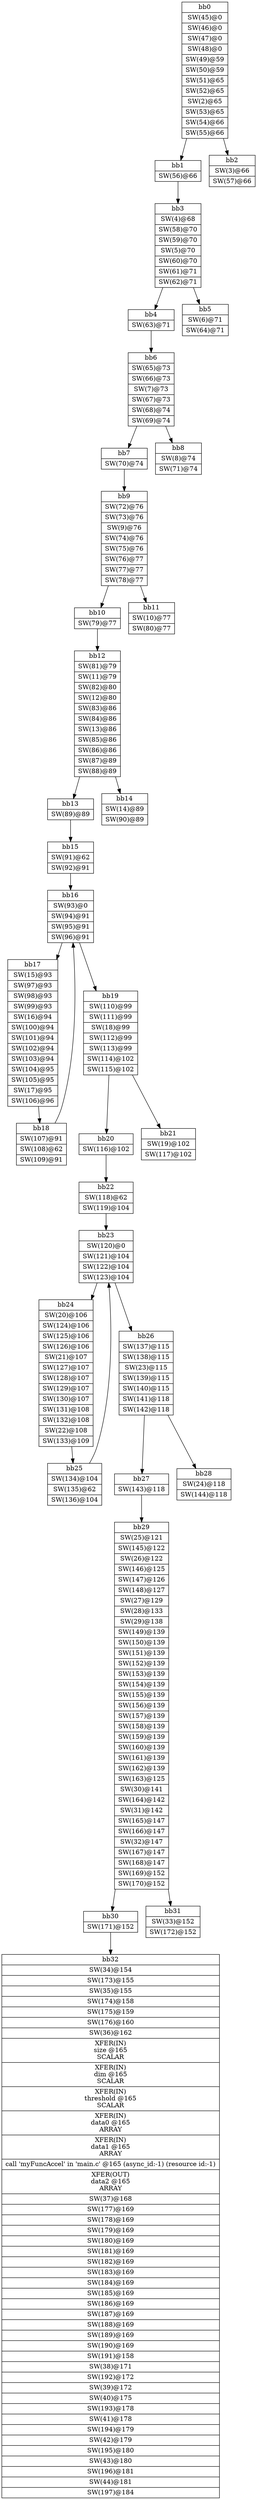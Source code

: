 digraph CDFG {
node [shape=record];
bb0 [shape=record, label = "{bb0|<x0x318f670>SW(45)@0\n|<x0x318f810>SW(46)@0\n|<x0x31980d0>SW(47)@0\n|<x0x3197570>SW(48)@0\n|<x0x31976d0>SW(49)@59\n|<x0x3197830>SW(50)@59\n|<x0x3197990>SW(51)@65\n|<x0x3197ac0>SW(52)@65\n|<x0x264c700>SW(2)@65\n|<x0x3198980>SW(53)@65\n|<x0x31982b0>SW(54)@66\n|<x0x31984b0>SW(55)@66\n}"];
bb1 [shape=record, label = "{bb1|<x0x3198640>SW(56)@66\n}"];
bb2 [shape=record, label = "{bb2|<x0x26674e0>SW(3)@66\n|<x0x3198800>SW(57)@66\n}"];
bb3 [shape=record, label = "{bb3|<x0x318bb40>SW(4)@68\n|<x0x3195b90>SW(58)@70\n|<x0x31953f0>SW(59)@70\n|<x0x318b510>SW(5)@70\n|<x0x3195730>SW(60)@70\n|<x0x3195910>SW(61)@71\n|<x0x3196670>SW(62)@71\n}"];
bb4 [shape=record, label = "{bb4|<x0x3196f80>SW(63)@71\n}"];
bb5 [shape=record, label = "{bb5|<x0x318b840>SW(6)@71\n|<x0x3197120>SW(64)@71\n}"];
bb6 [shape=record, label = "{bb6|<x0x3196110>SW(65)@73\n|<x0x319aa30>SW(66)@73\n|<x0x318b9d0>SW(7)@73\n|<x0x3196940>SW(67)@73\n|<x0x3196b20>SW(68)@74\n|<x0x3196d20>SW(69)@74\n}"];
bb7 [shape=record, label = "{bb7|<x0x3196eb0>SW(70)@74\n}"];
bb8 [shape=record, label = "{bb8|<x0x3189c60>SW(8)@74\n|<x0x319abc0>SW(71)@74\n}"];
bb9 [shape=record, label = "{bb9|<x0x319aee0>SW(72)@76\n|<x0x319b130>SW(73)@76\n|<x0x318afa0>SW(9)@76\n|<x0x3199790>SW(74)@76\n|<x0x3199040>SW(75)@76\n|<x0x3199240>SW(76)@77\n|<x0x3199410>SW(77)@77\n|<x0x31995a0>SW(78)@77\n}"];
bb10 [shape=record, label = "{bb10|<x0x319a0e0>SW(79)@77\n}"];
bb11 [shape=record, label = "{bb11|<x0x3189d60>SW(10)@77\n|<x0x3199980>SW(80)@77\n}"];
bb12 [shape=record, label = "{bb12|<x0x3199ca0>SW(81)@79\n|<x0x3189640>SW(11)@79\n|<x0x3199fe0>SW(82)@80\n|<x0x3189920>SW(12)@80\n|<x0x319a3f0>SW(83)@86\n|<x0x319a5f0>SW(84)@86\n|<x0x318a670>SW(13)@86\n|<x0x319a810>SW(85)@86\n|<x0x319dbc0>SW(86)@86\n|<x0x319d4a0>SW(87)@89\n|<x0x319d670>SW(88)@89\n}"];
bb13 [shape=record, label = "{bb13|<x0x319d800>SW(89)@89\n}"];
bb14 [shape=record, label = "{bb14|<x0x318a860>SW(14)@89\n|<x0x319d9d0>SW(90)@89\n}"];
bb15 [shape=record, label = "{bb15|<x0x319bd80>SW(91)@62\n|<x0x319b5e0>SW(92)@91\n}"];
bb16 [shape=record, label = "{bb16|<x0x319b8f0>SW(93)@0\n|<x0x319baf0>SW(94)@91\n|<x0x319cfd0>SW(95)@91\n|<x0x319d1c0>SW(96)@91\n}"];
bb17 [shape=record, label = "{bb17|<x0x318aac0>SW(15)@93\n|<x0x319d320>SW(97)@93\n|<x0x319c870>SW(98)@93\n|<x0x319cbb0>SW(99)@93\n|<x0x3189f20>SW(16)@94\n|<x0x319cd70>SW(100)@94\n|<x0x31a0480>SW(101)@94\n|<x0x319fcc0>SW(102)@94\n|<x0x319fe80>SW(103)@94\n|<x0x31a0050>SW(104)@95\n|<x0x31a0220>SW(105)@95\n|<x0x318a390>SW(17)@95\n|<x0x31a0de0>SW(106)@96\n}"];
bb18 [shape=record, label = "{bb18|<x0x31a0690>SW(107)@91\n|<x0x31a08a0>SW(108)@62\n|<x0x31a0bb0>SW(109)@91\n}"];
bb19 [shape=record, label = "{bb19|<x0x31a1690>SW(110)@99\n|<x0x31a0ed0>SW(111)@99\n|<x0x318a4f0>SW(18)@99\n|<x0x31a11f0>SW(112)@99\n|<x0x31a13b0>SW(113)@99\n|<x0x31a15a0>SW(114)@102\n|<x0x31a1860>SW(115)@102\n}"];
bb20 [shape=record, label = "{bb20|<x0x31a1a60>SW(116)@102\n}"];
bb21 [shape=record, label = "{bb21|<x0x318e400>SW(19)@102\n|<x0x31a1c30>SW(117)@102\n}"];
bb22 [shape=record, label = "{bb22|<x0x31a2850>SW(118)@62\n|<x0x31a2250>SW(119)@104\n}"];
bb23 [shape=record, label = "{bb23|<x0x31a2560>SW(120)@0\n|<x0x31a2760>SW(121)@104\n|<x0x31a2ac0>SW(122)@104\n|<x0x31a2c90>SW(123)@104\n}"];
bb24 [shape=record, label = "{bb24|<x0x318e020>SW(20)@106\n|<x0x31a2df0>SW(124)@106\n|<x0x31a2fc0>SW(125)@106\n|<x0x319e680>SW(126)@106\n|<x0x318e260>SW(21)@107\n|<x0x319dec0>SW(127)@107\n|<x0x319e090>SW(128)@107\n|<x0x319e2c0>SW(129)@107\n|<x0x319e480>SW(130)@107\n|<x0x319f000>SW(131)@108\n|<x0x319f910>SW(132)@108\n|<x0x318c550>SW(22)@108\n|<x0x319fb00>SW(133)@109\n}"];
bb25 [shape=record, label = "{bb25|<x0x319e8f0>SW(134)@104\n|<x0x319eb00>SW(135)@62\n|<x0x319ee10>SW(136)@104\n}"];
bb26 [shape=record, label = "{bb26|<x0x31a5170>SW(137)@115\n|<x0x319f130>SW(138)@115\n|<x0x318bd60>SW(23)@115\n|<x0x319f440>SW(139)@115\n|<x0x319f600>SW(140)@115\n|<x0x319f7f0>SW(141)@118\n|<x0x31a5be0>SW(142)@118\n}"];
bb27 [shape=record, label = "{bb27|<x0x31a5420>SW(143)@118\n}"];
bb28 [shape=record, label = "{bb28|<x0x318bec0>SW(24)@118\n|<x0x31a55f0>SW(144)@118\n}"];
bb29 [shape=record, label = "{bb29|<x0x318c390>SW(25)@121\n|<x0x31a5910>SW(145)@122\n|<x0x318cf60>SW(26)@122\n|<x0x31a6610>SW(146)@125\n|<x0x31a6040>SW(147)@126\n|<x0x31a6260>SW(148)@127\n|<x0x318d870>SW(27)@129\n|<x0x318da60>SW(28)@133\n|<x0x318c960>SW(29)@138\n|<x0x31a6460>SW(149)@139\n|<x0x31a6f20>SW(150)@139\n|<x0x31a67d0>SW(151)@139\n|<x0x31a69d0>SW(152)@139\n|<x0x31a6ba0>SW(153)@139\n|<x0x31a6da0>SW(154)@139\n|<x0x31a7930>SW(155)@139\n|<x0x31a71f0>SW(156)@139\n|<x0x31a73c0>SW(157)@139\n|<x0x31a75c0>SW(158)@139\n|<x0x31a7790>SW(159)@139\n|<x0x31a39e0>SW(160)@139\n|<x0x31a4bb0>SW(161)@139\n|<x0x31a4d80>SW(162)@139\n|<x0x31a4f50>SW(163)@125\n|<x0x318cbd0>SW(30)@141\n|<x0x31a3ae0>SW(164)@142\n|<x0x3190680>SW(31)@142\n|<x0x31a43f0>SW(165)@147\n|<x0x31a4620>SW(166)@147\n|<x0x318d120>SW(32)@147\n|<x0x31a4840>SW(167)@147\n|<x0x31a4a00>SW(168)@147\n|<x0x31a3370>SW(169)@152\n|<x0x31a3540>SW(170)@152\n}"];
bb30 [shape=record, label = "{bb30|<x0x31a3740>SW(171)@152\n}"];
bb31 [shape=record, label = "{bb31|<x0x318d310>SW(33)@152\n|<x0x31a3910>SW(172)@152\n}"];
bb32 [shape=record, label = "{bb32|<x0x318d4c0>SW(34)@154\n|<x0x31a3dd0>SW(173)@155\n|<x0x3190f80>SW(35)@155\n|<x0x31a4110>SW(174)@158\n|<x0x319c0c0>SW(175)@159\n|<x0x319c2e0>SW(176)@160\n|<x0x3190940>SW(36)@162\n|<x0x31aa370>XFER(IN)\nsize @165\nSCALAR\n|<x0x31ab580>XFER(IN)\ndim @165\nSCALAR\n|<x0x31acf40>XFER(IN)\nthreshold @165\nSCALAR\n|<x0x31ad040>XFER(IN)\ndata0 @165\nARRAY\n|<x0x31ad160>XFER(IN)\ndata1 @165\nARRAY\n|<x0x26af4e0>call 'myFuncAccel' in 'main.c' @165 (async_id:-1) (resource id:-1)\n|<x0x31ad280>XFER(OUT)\ndata2 @165\nARRAY\n|<x0x3190aa0>SW(37)@168\n|<x0x319c560>SW(177)@169\n|<x0x31a9050>SW(178)@169\n|<x0x31a9960>SW(179)@169\n|<x0x31a8a80>SW(180)@169\n|<x0x31a8c50>SW(181)@169\n|<x0x31a8e50>SW(182)@169\n|<x0x31abab0>SW(183)@169\n|<x0x31a9200>SW(184)@169\n|<x0x31a93c0>SW(185)@169\n|<x0x31a95c0>SW(186)@169\n|<x0x31a9790>SW(187)@169\n|<x0x31ac3f0>SW(188)@169\n|<x0x31abcb0>SW(189)@169\n|<x0x31abe80>SW(190)@169\n|<x0x31ac050>SW(191)@158\n|<x0x3190c50>SW(38)@171\n|<x0x31ac220>SW(192)@172\n|<x0x318f2e0>SW(39)@172\n|<x0x318eaf0>SW(40)@175\n|<x0x31acd00>SW(193)@178\n|<x0x318ece0>SW(41)@178\n|<x0x31ac570>SW(194)@179\n|<x0x318ee90>SW(42)@179\n|<x0x31ac7c0>SW(195)@180\n|<x0x318fc90>SW(43)@180\n|<x0x31ac9c0>SW(196)@181\n|<x0x31905a0>SW(44)@181\n|<x0x31acbc0>SW(197)@184\n}"];
bb0 -> bb1
bb0 -> bb2
bb1 -> bb3
bb3 -> bb4
bb3 -> bb5
bb4 -> bb6
bb6 -> bb7
bb6 -> bb8
bb7 -> bb9
bb9 -> bb10
bb9 -> bb11
bb10 -> bb12
bb12 -> bb13
bb12 -> bb14
bb13 -> bb15
bb15 -> bb16
bb16 -> bb17
bb16 -> bb19
bb17 -> bb18
bb18 -> bb16
bb19 -> bb20
bb19 -> bb21
bb20 -> bb22
bb22 -> bb23
bb23 -> bb24
bb23 -> bb26
bb24 -> bb25
bb25 -> bb23
bb26 -> bb27
bb26 -> bb28
bb27 -> bb29
bb29 -> bb30
bb29 -> bb31
bb30 -> bb32
}
